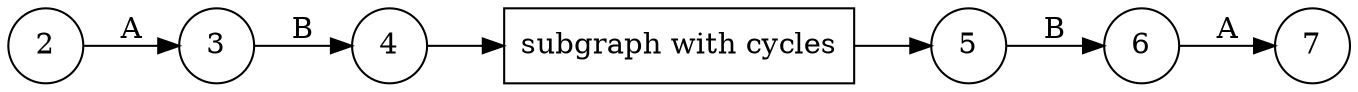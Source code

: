 digraph g
{
rankdir = LR
0 [shape = rectangle; label = "subgraph with cycles"]
node [shape="circle"]
2 -> 3 [label = "A"]
3 -> 4 [label = "B"]
4 -> 0 
0 -> 5 
5 -> 6 [label = "B"]
6 -> 7 [label = "A"]
}